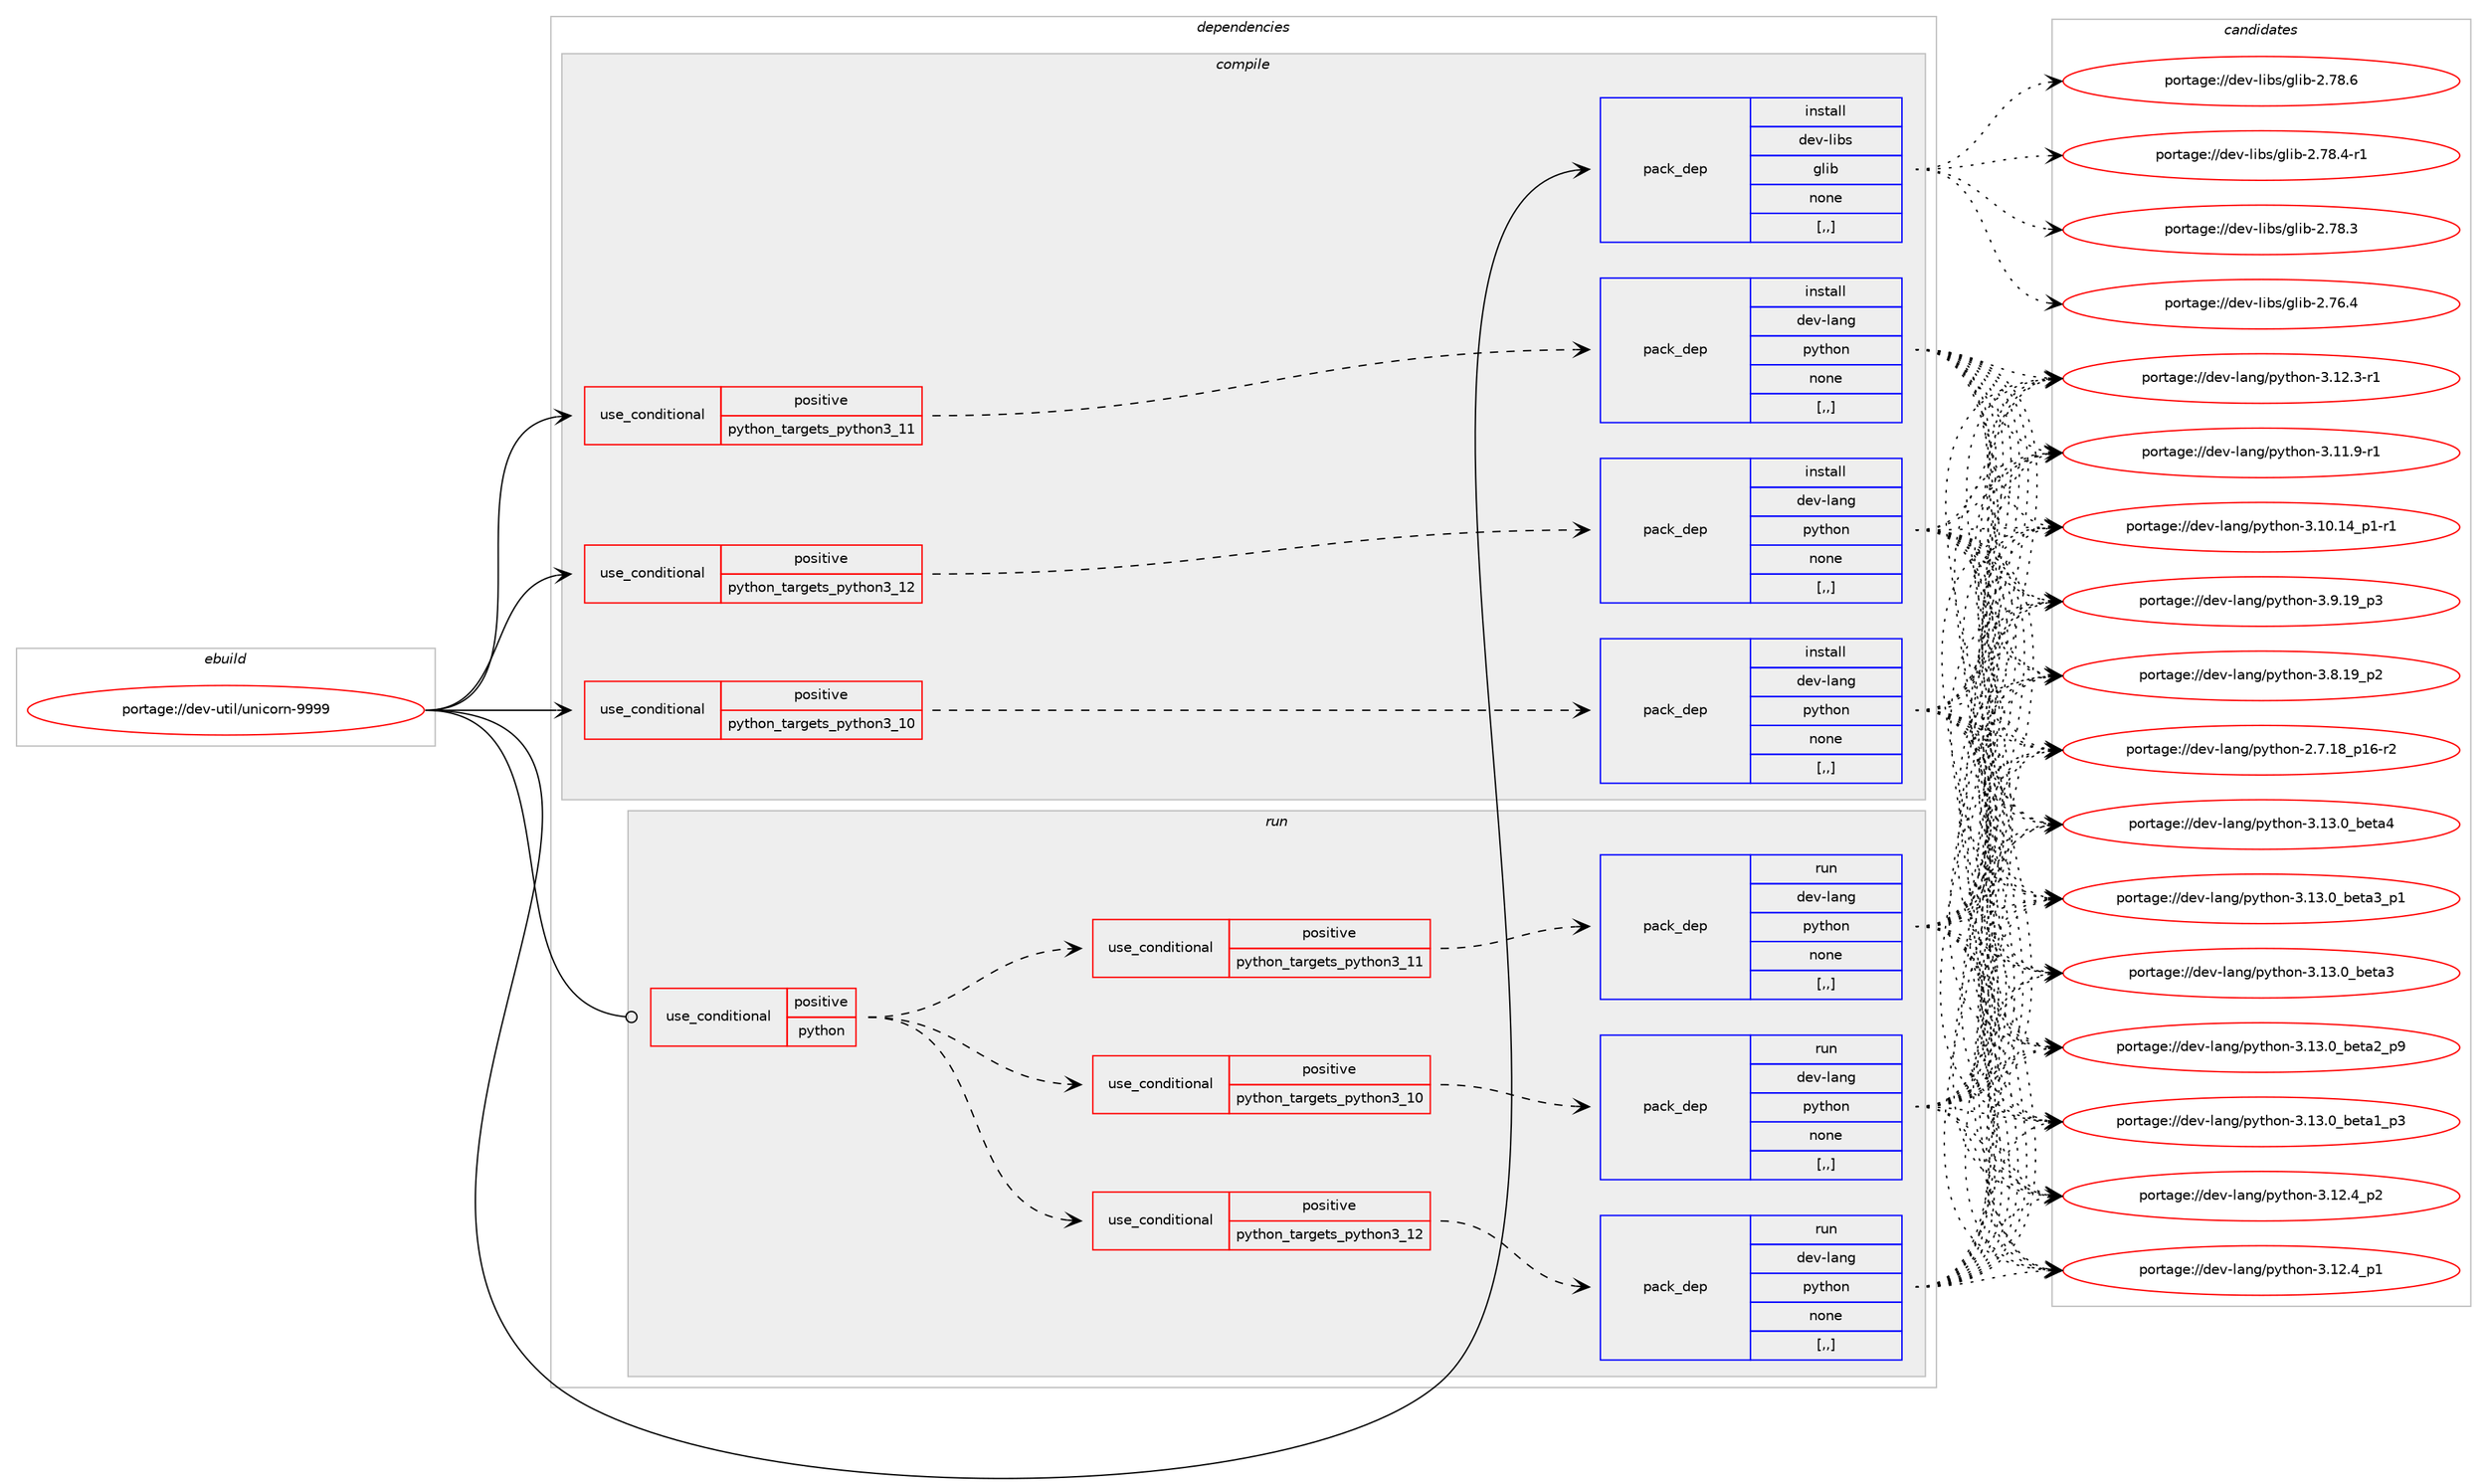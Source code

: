 digraph prolog {

# *************
# Graph options
# *************

newrank=true;
concentrate=true;
compound=true;
graph [rankdir=LR,fontname=Helvetica,fontsize=10,ranksep=1.5];#, ranksep=2.5, nodesep=0.2];
edge  [arrowhead=vee];
node  [fontname=Helvetica,fontsize=10];

# **********
# The ebuild
# **********

subgraph cluster_leftcol {
color=gray;
label=<<i>ebuild</i>>;
id [label="portage://dev-util/unicorn-9999", color=red, width=4, href="../dev-util/unicorn-9999.svg"];
}

# ****************
# The dependencies
# ****************

subgraph cluster_midcol {
color=gray;
label=<<i>dependencies</i>>;
subgraph cluster_compile {
fillcolor="#eeeeee";
style=filled;
label=<<i>compile</i>>;
subgraph cond61847 {
dependency219908 [label=<<TABLE BORDER="0" CELLBORDER="1" CELLSPACING="0" CELLPADDING="4"><TR><TD ROWSPAN="3" CELLPADDING="10">use_conditional</TD></TR><TR><TD>positive</TD></TR><TR><TD>python_targets_python3_10</TD></TR></TABLE>>, shape=none, color=red];
subgraph pack156611 {
dependency219909 [label=<<TABLE BORDER="0" CELLBORDER="1" CELLSPACING="0" CELLPADDING="4" WIDTH="220"><TR><TD ROWSPAN="6" CELLPADDING="30">pack_dep</TD></TR><TR><TD WIDTH="110">install</TD></TR><TR><TD>dev-lang</TD></TR><TR><TD>python</TD></TR><TR><TD>none</TD></TR><TR><TD>[,,]</TD></TR></TABLE>>, shape=none, color=blue];
}
dependency219908:e -> dependency219909:w [weight=20,style="dashed",arrowhead="vee"];
}
id:e -> dependency219908:w [weight=20,style="solid",arrowhead="vee"];
subgraph cond61848 {
dependency219910 [label=<<TABLE BORDER="0" CELLBORDER="1" CELLSPACING="0" CELLPADDING="4"><TR><TD ROWSPAN="3" CELLPADDING="10">use_conditional</TD></TR><TR><TD>positive</TD></TR><TR><TD>python_targets_python3_11</TD></TR></TABLE>>, shape=none, color=red];
subgraph pack156612 {
dependency219911 [label=<<TABLE BORDER="0" CELLBORDER="1" CELLSPACING="0" CELLPADDING="4" WIDTH="220"><TR><TD ROWSPAN="6" CELLPADDING="30">pack_dep</TD></TR><TR><TD WIDTH="110">install</TD></TR><TR><TD>dev-lang</TD></TR><TR><TD>python</TD></TR><TR><TD>none</TD></TR><TR><TD>[,,]</TD></TR></TABLE>>, shape=none, color=blue];
}
dependency219910:e -> dependency219911:w [weight=20,style="dashed",arrowhead="vee"];
}
id:e -> dependency219910:w [weight=20,style="solid",arrowhead="vee"];
subgraph cond61849 {
dependency219912 [label=<<TABLE BORDER="0" CELLBORDER="1" CELLSPACING="0" CELLPADDING="4"><TR><TD ROWSPAN="3" CELLPADDING="10">use_conditional</TD></TR><TR><TD>positive</TD></TR><TR><TD>python_targets_python3_12</TD></TR></TABLE>>, shape=none, color=red];
subgraph pack156613 {
dependency219913 [label=<<TABLE BORDER="0" CELLBORDER="1" CELLSPACING="0" CELLPADDING="4" WIDTH="220"><TR><TD ROWSPAN="6" CELLPADDING="30">pack_dep</TD></TR><TR><TD WIDTH="110">install</TD></TR><TR><TD>dev-lang</TD></TR><TR><TD>python</TD></TR><TR><TD>none</TD></TR><TR><TD>[,,]</TD></TR></TABLE>>, shape=none, color=blue];
}
dependency219912:e -> dependency219913:w [weight=20,style="dashed",arrowhead="vee"];
}
id:e -> dependency219912:w [weight=20,style="solid",arrowhead="vee"];
subgraph pack156614 {
dependency219914 [label=<<TABLE BORDER="0" CELLBORDER="1" CELLSPACING="0" CELLPADDING="4" WIDTH="220"><TR><TD ROWSPAN="6" CELLPADDING="30">pack_dep</TD></TR><TR><TD WIDTH="110">install</TD></TR><TR><TD>dev-libs</TD></TR><TR><TD>glib</TD></TR><TR><TD>none</TD></TR><TR><TD>[,,]</TD></TR></TABLE>>, shape=none, color=blue];
}
id:e -> dependency219914:w [weight=20,style="solid",arrowhead="vee"];
}
subgraph cluster_compileandrun {
fillcolor="#eeeeee";
style=filled;
label=<<i>compile and run</i>>;
}
subgraph cluster_run {
fillcolor="#eeeeee";
style=filled;
label=<<i>run</i>>;
subgraph cond61850 {
dependency219915 [label=<<TABLE BORDER="0" CELLBORDER="1" CELLSPACING="0" CELLPADDING="4"><TR><TD ROWSPAN="3" CELLPADDING="10">use_conditional</TD></TR><TR><TD>positive</TD></TR><TR><TD>python</TD></TR></TABLE>>, shape=none, color=red];
subgraph cond61851 {
dependency219916 [label=<<TABLE BORDER="0" CELLBORDER="1" CELLSPACING="0" CELLPADDING="4"><TR><TD ROWSPAN="3" CELLPADDING="10">use_conditional</TD></TR><TR><TD>positive</TD></TR><TR><TD>python_targets_python3_10</TD></TR></TABLE>>, shape=none, color=red];
subgraph pack156615 {
dependency219917 [label=<<TABLE BORDER="0" CELLBORDER="1" CELLSPACING="0" CELLPADDING="4" WIDTH="220"><TR><TD ROWSPAN="6" CELLPADDING="30">pack_dep</TD></TR><TR><TD WIDTH="110">run</TD></TR><TR><TD>dev-lang</TD></TR><TR><TD>python</TD></TR><TR><TD>none</TD></TR><TR><TD>[,,]</TD></TR></TABLE>>, shape=none, color=blue];
}
dependency219916:e -> dependency219917:w [weight=20,style="dashed",arrowhead="vee"];
}
dependency219915:e -> dependency219916:w [weight=20,style="dashed",arrowhead="vee"];
subgraph cond61852 {
dependency219918 [label=<<TABLE BORDER="0" CELLBORDER="1" CELLSPACING="0" CELLPADDING="4"><TR><TD ROWSPAN="3" CELLPADDING="10">use_conditional</TD></TR><TR><TD>positive</TD></TR><TR><TD>python_targets_python3_11</TD></TR></TABLE>>, shape=none, color=red];
subgraph pack156616 {
dependency219919 [label=<<TABLE BORDER="0" CELLBORDER="1" CELLSPACING="0" CELLPADDING="4" WIDTH="220"><TR><TD ROWSPAN="6" CELLPADDING="30">pack_dep</TD></TR><TR><TD WIDTH="110">run</TD></TR><TR><TD>dev-lang</TD></TR><TR><TD>python</TD></TR><TR><TD>none</TD></TR><TR><TD>[,,]</TD></TR></TABLE>>, shape=none, color=blue];
}
dependency219918:e -> dependency219919:w [weight=20,style="dashed",arrowhead="vee"];
}
dependency219915:e -> dependency219918:w [weight=20,style="dashed",arrowhead="vee"];
subgraph cond61853 {
dependency219920 [label=<<TABLE BORDER="0" CELLBORDER="1" CELLSPACING="0" CELLPADDING="4"><TR><TD ROWSPAN="3" CELLPADDING="10">use_conditional</TD></TR><TR><TD>positive</TD></TR><TR><TD>python_targets_python3_12</TD></TR></TABLE>>, shape=none, color=red];
subgraph pack156617 {
dependency219921 [label=<<TABLE BORDER="0" CELLBORDER="1" CELLSPACING="0" CELLPADDING="4" WIDTH="220"><TR><TD ROWSPAN="6" CELLPADDING="30">pack_dep</TD></TR><TR><TD WIDTH="110">run</TD></TR><TR><TD>dev-lang</TD></TR><TR><TD>python</TD></TR><TR><TD>none</TD></TR><TR><TD>[,,]</TD></TR></TABLE>>, shape=none, color=blue];
}
dependency219920:e -> dependency219921:w [weight=20,style="dashed",arrowhead="vee"];
}
dependency219915:e -> dependency219920:w [weight=20,style="dashed",arrowhead="vee"];
}
id:e -> dependency219915:w [weight=20,style="solid",arrowhead="odot"];
}
}

# **************
# The candidates
# **************

subgraph cluster_choices {
rank=same;
color=gray;
label=<<i>candidates</i>>;

subgraph choice156611 {
color=black;
nodesep=1;
choice1001011184510897110103471121211161041111104551464951464895981011169752 [label="portage://dev-lang/python-3.13.0_beta4", color=red, width=4,href="../dev-lang/python-3.13.0_beta4.svg"];
choice10010111845108971101034711212111610411111045514649514648959810111697519511249 [label="portage://dev-lang/python-3.13.0_beta3_p1", color=red, width=4,href="../dev-lang/python-3.13.0_beta3_p1.svg"];
choice1001011184510897110103471121211161041111104551464951464895981011169751 [label="portage://dev-lang/python-3.13.0_beta3", color=red, width=4,href="../dev-lang/python-3.13.0_beta3.svg"];
choice10010111845108971101034711212111610411111045514649514648959810111697509511257 [label="portage://dev-lang/python-3.13.0_beta2_p9", color=red, width=4,href="../dev-lang/python-3.13.0_beta2_p9.svg"];
choice10010111845108971101034711212111610411111045514649514648959810111697499511251 [label="portage://dev-lang/python-3.13.0_beta1_p3", color=red, width=4,href="../dev-lang/python-3.13.0_beta1_p3.svg"];
choice100101118451089711010347112121116104111110455146495046529511250 [label="portage://dev-lang/python-3.12.4_p2", color=red, width=4,href="../dev-lang/python-3.12.4_p2.svg"];
choice100101118451089711010347112121116104111110455146495046529511249 [label="portage://dev-lang/python-3.12.4_p1", color=red, width=4,href="../dev-lang/python-3.12.4_p1.svg"];
choice100101118451089711010347112121116104111110455146495046514511449 [label="portage://dev-lang/python-3.12.3-r1", color=red, width=4,href="../dev-lang/python-3.12.3-r1.svg"];
choice100101118451089711010347112121116104111110455146494946574511449 [label="portage://dev-lang/python-3.11.9-r1", color=red, width=4,href="../dev-lang/python-3.11.9-r1.svg"];
choice100101118451089711010347112121116104111110455146494846495295112494511449 [label="portage://dev-lang/python-3.10.14_p1-r1", color=red, width=4,href="../dev-lang/python-3.10.14_p1-r1.svg"];
choice100101118451089711010347112121116104111110455146574649579511251 [label="portage://dev-lang/python-3.9.19_p3", color=red, width=4,href="../dev-lang/python-3.9.19_p3.svg"];
choice100101118451089711010347112121116104111110455146564649579511250 [label="portage://dev-lang/python-3.8.19_p2", color=red, width=4,href="../dev-lang/python-3.8.19_p2.svg"];
choice100101118451089711010347112121116104111110455046554649569511249544511450 [label="portage://dev-lang/python-2.7.18_p16-r2", color=red, width=4,href="../dev-lang/python-2.7.18_p16-r2.svg"];
dependency219909:e -> choice1001011184510897110103471121211161041111104551464951464895981011169752:w [style=dotted,weight="100"];
dependency219909:e -> choice10010111845108971101034711212111610411111045514649514648959810111697519511249:w [style=dotted,weight="100"];
dependency219909:e -> choice1001011184510897110103471121211161041111104551464951464895981011169751:w [style=dotted,weight="100"];
dependency219909:e -> choice10010111845108971101034711212111610411111045514649514648959810111697509511257:w [style=dotted,weight="100"];
dependency219909:e -> choice10010111845108971101034711212111610411111045514649514648959810111697499511251:w [style=dotted,weight="100"];
dependency219909:e -> choice100101118451089711010347112121116104111110455146495046529511250:w [style=dotted,weight="100"];
dependency219909:e -> choice100101118451089711010347112121116104111110455146495046529511249:w [style=dotted,weight="100"];
dependency219909:e -> choice100101118451089711010347112121116104111110455146495046514511449:w [style=dotted,weight="100"];
dependency219909:e -> choice100101118451089711010347112121116104111110455146494946574511449:w [style=dotted,weight="100"];
dependency219909:e -> choice100101118451089711010347112121116104111110455146494846495295112494511449:w [style=dotted,weight="100"];
dependency219909:e -> choice100101118451089711010347112121116104111110455146574649579511251:w [style=dotted,weight="100"];
dependency219909:e -> choice100101118451089711010347112121116104111110455146564649579511250:w [style=dotted,weight="100"];
dependency219909:e -> choice100101118451089711010347112121116104111110455046554649569511249544511450:w [style=dotted,weight="100"];
}
subgraph choice156612 {
color=black;
nodesep=1;
choice1001011184510897110103471121211161041111104551464951464895981011169752 [label="portage://dev-lang/python-3.13.0_beta4", color=red, width=4,href="../dev-lang/python-3.13.0_beta4.svg"];
choice10010111845108971101034711212111610411111045514649514648959810111697519511249 [label="portage://dev-lang/python-3.13.0_beta3_p1", color=red, width=4,href="../dev-lang/python-3.13.0_beta3_p1.svg"];
choice1001011184510897110103471121211161041111104551464951464895981011169751 [label="portage://dev-lang/python-3.13.0_beta3", color=red, width=4,href="../dev-lang/python-3.13.0_beta3.svg"];
choice10010111845108971101034711212111610411111045514649514648959810111697509511257 [label="portage://dev-lang/python-3.13.0_beta2_p9", color=red, width=4,href="../dev-lang/python-3.13.0_beta2_p9.svg"];
choice10010111845108971101034711212111610411111045514649514648959810111697499511251 [label="portage://dev-lang/python-3.13.0_beta1_p3", color=red, width=4,href="../dev-lang/python-3.13.0_beta1_p3.svg"];
choice100101118451089711010347112121116104111110455146495046529511250 [label="portage://dev-lang/python-3.12.4_p2", color=red, width=4,href="../dev-lang/python-3.12.4_p2.svg"];
choice100101118451089711010347112121116104111110455146495046529511249 [label="portage://dev-lang/python-3.12.4_p1", color=red, width=4,href="../dev-lang/python-3.12.4_p1.svg"];
choice100101118451089711010347112121116104111110455146495046514511449 [label="portage://dev-lang/python-3.12.3-r1", color=red, width=4,href="../dev-lang/python-3.12.3-r1.svg"];
choice100101118451089711010347112121116104111110455146494946574511449 [label="portage://dev-lang/python-3.11.9-r1", color=red, width=4,href="../dev-lang/python-3.11.9-r1.svg"];
choice100101118451089711010347112121116104111110455146494846495295112494511449 [label="portage://dev-lang/python-3.10.14_p1-r1", color=red, width=4,href="../dev-lang/python-3.10.14_p1-r1.svg"];
choice100101118451089711010347112121116104111110455146574649579511251 [label="portage://dev-lang/python-3.9.19_p3", color=red, width=4,href="../dev-lang/python-3.9.19_p3.svg"];
choice100101118451089711010347112121116104111110455146564649579511250 [label="portage://dev-lang/python-3.8.19_p2", color=red, width=4,href="../dev-lang/python-3.8.19_p2.svg"];
choice100101118451089711010347112121116104111110455046554649569511249544511450 [label="portage://dev-lang/python-2.7.18_p16-r2", color=red, width=4,href="../dev-lang/python-2.7.18_p16-r2.svg"];
dependency219911:e -> choice1001011184510897110103471121211161041111104551464951464895981011169752:w [style=dotted,weight="100"];
dependency219911:e -> choice10010111845108971101034711212111610411111045514649514648959810111697519511249:w [style=dotted,weight="100"];
dependency219911:e -> choice1001011184510897110103471121211161041111104551464951464895981011169751:w [style=dotted,weight="100"];
dependency219911:e -> choice10010111845108971101034711212111610411111045514649514648959810111697509511257:w [style=dotted,weight="100"];
dependency219911:e -> choice10010111845108971101034711212111610411111045514649514648959810111697499511251:w [style=dotted,weight="100"];
dependency219911:e -> choice100101118451089711010347112121116104111110455146495046529511250:w [style=dotted,weight="100"];
dependency219911:e -> choice100101118451089711010347112121116104111110455146495046529511249:w [style=dotted,weight="100"];
dependency219911:e -> choice100101118451089711010347112121116104111110455146495046514511449:w [style=dotted,weight="100"];
dependency219911:e -> choice100101118451089711010347112121116104111110455146494946574511449:w [style=dotted,weight="100"];
dependency219911:e -> choice100101118451089711010347112121116104111110455146494846495295112494511449:w [style=dotted,weight="100"];
dependency219911:e -> choice100101118451089711010347112121116104111110455146574649579511251:w [style=dotted,weight="100"];
dependency219911:e -> choice100101118451089711010347112121116104111110455146564649579511250:w [style=dotted,weight="100"];
dependency219911:e -> choice100101118451089711010347112121116104111110455046554649569511249544511450:w [style=dotted,weight="100"];
}
subgraph choice156613 {
color=black;
nodesep=1;
choice1001011184510897110103471121211161041111104551464951464895981011169752 [label="portage://dev-lang/python-3.13.0_beta4", color=red, width=4,href="../dev-lang/python-3.13.0_beta4.svg"];
choice10010111845108971101034711212111610411111045514649514648959810111697519511249 [label="portage://dev-lang/python-3.13.0_beta3_p1", color=red, width=4,href="../dev-lang/python-3.13.0_beta3_p1.svg"];
choice1001011184510897110103471121211161041111104551464951464895981011169751 [label="portage://dev-lang/python-3.13.0_beta3", color=red, width=4,href="../dev-lang/python-3.13.0_beta3.svg"];
choice10010111845108971101034711212111610411111045514649514648959810111697509511257 [label="portage://dev-lang/python-3.13.0_beta2_p9", color=red, width=4,href="../dev-lang/python-3.13.0_beta2_p9.svg"];
choice10010111845108971101034711212111610411111045514649514648959810111697499511251 [label="portage://dev-lang/python-3.13.0_beta1_p3", color=red, width=4,href="../dev-lang/python-3.13.0_beta1_p3.svg"];
choice100101118451089711010347112121116104111110455146495046529511250 [label="portage://dev-lang/python-3.12.4_p2", color=red, width=4,href="../dev-lang/python-3.12.4_p2.svg"];
choice100101118451089711010347112121116104111110455146495046529511249 [label="portage://dev-lang/python-3.12.4_p1", color=red, width=4,href="../dev-lang/python-3.12.4_p1.svg"];
choice100101118451089711010347112121116104111110455146495046514511449 [label="portage://dev-lang/python-3.12.3-r1", color=red, width=4,href="../dev-lang/python-3.12.3-r1.svg"];
choice100101118451089711010347112121116104111110455146494946574511449 [label="portage://dev-lang/python-3.11.9-r1", color=red, width=4,href="../dev-lang/python-3.11.9-r1.svg"];
choice100101118451089711010347112121116104111110455146494846495295112494511449 [label="portage://dev-lang/python-3.10.14_p1-r1", color=red, width=4,href="../dev-lang/python-3.10.14_p1-r1.svg"];
choice100101118451089711010347112121116104111110455146574649579511251 [label="portage://dev-lang/python-3.9.19_p3", color=red, width=4,href="../dev-lang/python-3.9.19_p3.svg"];
choice100101118451089711010347112121116104111110455146564649579511250 [label="portage://dev-lang/python-3.8.19_p2", color=red, width=4,href="../dev-lang/python-3.8.19_p2.svg"];
choice100101118451089711010347112121116104111110455046554649569511249544511450 [label="portage://dev-lang/python-2.7.18_p16-r2", color=red, width=4,href="../dev-lang/python-2.7.18_p16-r2.svg"];
dependency219913:e -> choice1001011184510897110103471121211161041111104551464951464895981011169752:w [style=dotted,weight="100"];
dependency219913:e -> choice10010111845108971101034711212111610411111045514649514648959810111697519511249:w [style=dotted,weight="100"];
dependency219913:e -> choice1001011184510897110103471121211161041111104551464951464895981011169751:w [style=dotted,weight="100"];
dependency219913:e -> choice10010111845108971101034711212111610411111045514649514648959810111697509511257:w [style=dotted,weight="100"];
dependency219913:e -> choice10010111845108971101034711212111610411111045514649514648959810111697499511251:w [style=dotted,weight="100"];
dependency219913:e -> choice100101118451089711010347112121116104111110455146495046529511250:w [style=dotted,weight="100"];
dependency219913:e -> choice100101118451089711010347112121116104111110455146495046529511249:w [style=dotted,weight="100"];
dependency219913:e -> choice100101118451089711010347112121116104111110455146495046514511449:w [style=dotted,weight="100"];
dependency219913:e -> choice100101118451089711010347112121116104111110455146494946574511449:w [style=dotted,weight="100"];
dependency219913:e -> choice100101118451089711010347112121116104111110455146494846495295112494511449:w [style=dotted,weight="100"];
dependency219913:e -> choice100101118451089711010347112121116104111110455146574649579511251:w [style=dotted,weight="100"];
dependency219913:e -> choice100101118451089711010347112121116104111110455146564649579511250:w [style=dotted,weight="100"];
dependency219913:e -> choice100101118451089711010347112121116104111110455046554649569511249544511450:w [style=dotted,weight="100"];
}
subgraph choice156614 {
color=black;
nodesep=1;
choice1001011184510810598115471031081059845504655564654 [label="portage://dev-libs/glib-2.78.6", color=red, width=4,href="../dev-libs/glib-2.78.6.svg"];
choice10010111845108105981154710310810598455046555646524511449 [label="portage://dev-libs/glib-2.78.4-r1", color=red, width=4,href="../dev-libs/glib-2.78.4-r1.svg"];
choice1001011184510810598115471031081059845504655564651 [label="portage://dev-libs/glib-2.78.3", color=red, width=4,href="../dev-libs/glib-2.78.3.svg"];
choice1001011184510810598115471031081059845504655544652 [label="portage://dev-libs/glib-2.76.4", color=red, width=4,href="../dev-libs/glib-2.76.4.svg"];
dependency219914:e -> choice1001011184510810598115471031081059845504655564654:w [style=dotted,weight="100"];
dependency219914:e -> choice10010111845108105981154710310810598455046555646524511449:w [style=dotted,weight="100"];
dependency219914:e -> choice1001011184510810598115471031081059845504655564651:w [style=dotted,weight="100"];
dependency219914:e -> choice1001011184510810598115471031081059845504655544652:w [style=dotted,weight="100"];
}
subgraph choice156615 {
color=black;
nodesep=1;
choice1001011184510897110103471121211161041111104551464951464895981011169752 [label="portage://dev-lang/python-3.13.0_beta4", color=red, width=4,href="../dev-lang/python-3.13.0_beta4.svg"];
choice10010111845108971101034711212111610411111045514649514648959810111697519511249 [label="portage://dev-lang/python-3.13.0_beta3_p1", color=red, width=4,href="../dev-lang/python-3.13.0_beta3_p1.svg"];
choice1001011184510897110103471121211161041111104551464951464895981011169751 [label="portage://dev-lang/python-3.13.0_beta3", color=red, width=4,href="../dev-lang/python-3.13.0_beta3.svg"];
choice10010111845108971101034711212111610411111045514649514648959810111697509511257 [label="portage://dev-lang/python-3.13.0_beta2_p9", color=red, width=4,href="../dev-lang/python-3.13.0_beta2_p9.svg"];
choice10010111845108971101034711212111610411111045514649514648959810111697499511251 [label="portage://dev-lang/python-3.13.0_beta1_p3", color=red, width=4,href="../dev-lang/python-3.13.0_beta1_p3.svg"];
choice100101118451089711010347112121116104111110455146495046529511250 [label="portage://dev-lang/python-3.12.4_p2", color=red, width=4,href="../dev-lang/python-3.12.4_p2.svg"];
choice100101118451089711010347112121116104111110455146495046529511249 [label="portage://dev-lang/python-3.12.4_p1", color=red, width=4,href="../dev-lang/python-3.12.4_p1.svg"];
choice100101118451089711010347112121116104111110455146495046514511449 [label="portage://dev-lang/python-3.12.3-r1", color=red, width=4,href="../dev-lang/python-3.12.3-r1.svg"];
choice100101118451089711010347112121116104111110455146494946574511449 [label="portage://dev-lang/python-3.11.9-r1", color=red, width=4,href="../dev-lang/python-3.11.9-r1.svg"];
choice100101118451089711010347112121116104111110455146494846495295112494511449 [label="portage://dev-lang/python-3.10.14_p1-r1", color=red, width=4,href="../dev-lang/python-3.10.14_p1-r1.svg"];
choice100101118451089711010347112121116104111110455146574649579511251 [label="portage://dev-lang/python-3.9.19_p3", color=red, width=4,href="../dev-lang/python-3.9.19_p3.svg"];
choice100101118451089711010347112121116104111110455146564649579511250 [label="portage://dev-lang/python-3.8.19_p2", color=red, width=4,href="../dev-lang/python-3.8.19_p2.svg"];
choice100101118451089711010347112121116104111110455046554649569511249544511450 [label="portage://dev-lang/python-2.7.18_p16-r2", color=red, width=4,href="../dev-lang/python-2.7.18_p16-r2.svg"];
dependency219917:e -> choice1001011184510897110103471121211161041111104551464951464895981011169752:w [style=dotted,weight="100"];
dependency219917:e -> choice10010111845108971101034711212111610411111045514649514648959810111697519511249:w [style=dotted,weight="100"];
dependency219917:e -> choice1001011184510897110103471121211161041111104551464951464895981011169751:w [style=dotted,weight="100"];
dependency219917:e -> choice10010111845108971101034711212111610411111045514649514648959810111697509511257:w [style=dotted,weight="100"];
dependency219917:e -> choice10010111845108971101034711212111610411111045514649514648959810111697499511251:w [style=dotted,weight="100"];
dependency219917:e -> choice100101118451089711010347112121116104111110455146495046529511250:w [style=dotted,weight="100"];
dependency219917:e -> choice100101118451089711010347112121116104111110455146495046529511249:w [style=dotted,weight="100"];
dependency219917:e -> choice100101118451089711010347112121116104111110455146495046514511449:w [style=dotted,weight="100"];
dependency219917:e -> choice100101118451089711010347112121116104111110455146494946574511449:w [style=dotted,weight="100"];
dependency219917:e -> choice100101118451089711010347112121116104111110455146494846495295112494511449:w [style=dotted,weight="100"];
dependency219917:e -> choice100101118451089711010347112121116104111110455146574649579511251:w [style=dotted,weight="100"];
dependency219917:e -> choice100101118451089711010347112121116104111110455146564649579511250:w [style=dotted,weight="100"];
dependency219917:e -> choice100101118451089711010347112121116104111110455046554649569511249544511450:w [style=dotted,weight="100"];
}
subgraph choice156616 {
color=black;
nodesep=1;
choice1001011184510897110103471121211161041111104551464951464895981011169752 [label="portage://dev-lang/python-3.13.0_beta4", color=red, width=4,href="../dev-lang/python-3.13.0_beta4.svg"];
choice10010111845108971101034711212111610411111045514649514648959810111697519511249 [label="portage://dev-lang/python-3.13.0_beta3_p1", color=red, width=4,href="../dev-lang/python-3.13.0_beta3_p1.svg"];
choice1001011184510897110103471121211161041111104551464951464895981011169751 [label="portage://dev-lang/python-3.13.0_beta3", color=red, width=4,href="../dev-lang/python-3.13.0_beta3.svg"];
choice10010111845108971101034711212111610411111045514649514648959810111697509511257 [label="portage://dev-lang/python-3.13.0_beta2_p9", color=red, width=4,href="../dev-lang/python-3.13.0_beta2_p9.svg"];
choice10010111845108971101034711212111610411111045514649514648959810111697499511251 [label="portage://dev-lang/python-3.13.0_beta1_p3", color=red, width=4,href="../dev-lang/python-3.13.0_beta1_p3.svg"];
choice100101118451089711010347112121116104111110455146495046529511250 [label="portage://dev-lang/python-3.12.4_p2", color=red, width=4,href="../dev-lang/python-3.12.4_p2.svg"];
choice100101118451089711010347112121116104111110455146495046529511249 [label="portage://dev-lang/python-3.12.4_p1", color=red, width=4,href="../dev-lang/python-3.12.4_p1.svg"];
choice100101118451089711010347112121116104111110455146495046514511449 [label="portage://dev-lang/python-3.12.3-r1", color=red, width=4,href="../dev-lang/python-3.12.3-r1.svg"];
choice100101118451089711010347112121116104111110455146494946574511449 [label="portage://dev-lang/python-3.11.9-r1", color=red, width=4,href="../dev-lang/python-3.11.9-r1.svg"];
choice100101118451089711010347112121116104111110455146494846495295112494511449 [label="portage://dev-lang/python-3.10.14_p1-r1", color=red, width=4,href="../dev-lang/python-3.10.14_p1-r1.svg"];
choice100101118451089711010347112121116104111110455146574649579511251 [label="portage://dev-lang/python-3.9.19_p3", color=red, width=4,href="../dev-lang/python-3.9.19_p3.svg"];
choice100101118451089711010347112121116104111110455146564649579511250 [label="portage://dev-lang/python-3.8.19_p2", color=red, width=4,href="../dev-lang/python-3.8.19_p2.svg"];
choice100101118451089711010347112121116104111110455046554649569511249544511450 [label="portage://dev-lang/python-2.7.18_p16-r2", color=red, width=4,href="../dev-lang/python-2.7.18_p16-r2.svg"];
dependency219919:e -> choice1001011184510897110103471121211161041111104551464951464895981011169752:w [style=dotted,weight="100"];
dependency219919:e -> choice10010111845108971101034711212111610411111045514649514648959810111697519511249:w [style=dotted,weight="100"];
dependency219919:e -> choice1001011184510897110103471121211161041111104551464951464895981011169751:w [style=dotted,weight="100"];
dependency219919:e -> choice10010111845108971101034711212111610411111045514649514648959810111697509511257:w [style=dotted,weight="100"];
dependency219919:e -> choice10010111845108971101034711212111610411111045514649514648959810111697499511251:w [style=dotted,weight="100"];
dependency219919:e -> choice100101118451089711010347112121116104111110455146495046529511250:w [style=dotted,weight="100"];
dependency219919:e -> choice100101118451089711010347112121116104111110455146495046529511249:w [style=dotted,weight="100"];
dependency219919:e -> choice100101118451089711010347112121116104111110455146495046514511449:w [style=dotted,weight="100"];
dependency219919:e -> choice100101118451089711010347112121116104111110455146494946574511449:w [style=dotted,weight="100"];
dependency219919:e -> choice100101118451089711010347112121116104111110455146494846495295112494511449:w [style=dotted,weight="100"];
dependency219919:e -> choice100101118451089711010347112121116104111110455146574649579511251:w [style=dotted,weight="100"];
dependency219919:e -> choice100101118451089711010347112121116104111110455146564649579511250:w [style=dotted,weight="100"];
dependency219919:e -> choice100101118451089711010347112121116104111110455046554649569511249544511450:w [style=dotted,weight="100"];
}
subgraph choice156617 {
color=black;
nodesep=1;
choice1001011184510897110103471121211161041111104551464951464895981011169752 [label="portage://dev-lang/python-3.13.0_beta4", color=red, width=4,href="../dev-lang/python-3.13.0_beta4.svg"];
choice10010111845108971101034711212111610411111045514649514648959810111697519511249 [label="portage://dev-lang/python-3.13.0_beta3_p1", color=red, width=4,href="../dev-lang/python-3.13.0_beta3_p1.svg"];
choice1001011184510897110103471121211161041111104551464951464895981011169751 [label="portage://dev-lang/python-3.13.0_beta3", color=red, width=4,href="../dev-lang/python-3.13.0_beta3.svg"];
choice10010111845108971101034711212111610411111045514649514648959810111697509511257 [label="portage://dev-lang/python-3.13.0_beta2_p9", color=red, width=4,href="../dev-lang/python-3.13.0_beta2_p9.svg"];
choice10010111845108971101034711212111610411111045514649514648959810111697499511251 [label="portage://dev-lang/python-3.13.0_beta1_p3", color=red, width=4,href="../dev-lang/python-3.13.0_beta1_p3.svg"];
choice100101118451089711010347112121116104111110455146495046529511250 [label="portage://dev-lang/python-3.12.4_p2", color=red, width=4,href="../dev-lang/python-3.12.4_p2.svg"];
choice100101118451089711010347112121116104111110455146495046529511249 [label="portage://dev-lang/python-3.12.4_p1", color=red, width=4,href="../dev-lang/python-3.12.4_p1.svg"];
choice100101118451089711010347112121116104111110455146495046514511449 [label="portage://dev-lang/python-3.12.3-r1", color=red, width=4,href="../dev-lang/python-3.12.3-r1.svg"];
choice100101118451089711010347112121116104111110455146494946574511449 [label="portage://dev-lang/python-3.11.9-r1", color=red, width=4,href="../dev-lang/python-3.11.9-r1.svg"];
choice100101118451089711010347112121116104111110455146494846495295112494511449 [label="portage://dev-lang/python-3.10.14_p1-r1", color=red, width=4,href="../dev-lang/python-3.10.14_p1-r1.svg"];
choice100101118451089711010347112121116104111110455146574649579511251 [label="portage://dev-lang/python-3.9.19_p3", color=red, width=4,href="../dev-lang/python-3.9.19_p3.svg"];
choice100101118451089711010347112121116104111110455146564649579511250 [label="portage://dev-lang/python-3.8.19_p2", color=red, width=4,href="../dev-lang/python-3.8.19_p2.svg"];
choice100101118451089711010347112121116104111110455046554649569511249544511450 [label="portage://dev-lang/python-2.7.18_p16-r2", color=red, width=4,href="../dev-lang/python-2.7.18_p16-r2.svg"];
dependency219921:e -> choice1001011184510897110103471121211161041111104551464951464895981011169752:w [style=dotted,weight="100"];
dependency219921:e -> choice10010111845108971101034711212111610411111045514649514648959810111697519511249:w [style=dotted,weight="100"];
dependency219921:e -> choice1001011184510897110103471121211161041111104551464951464895981011169751:w [style=dotted,weight="100"];
dependency219921:e -> choice10010111845108971101034711212111610411111045514649514648959810111697509511257:w [style=dotted,weight="100"];
dependency219921:e -> choice10010111845108971101034711212111610411111045514649514648959810111697499511251:w [style=dotted,weight="100"];
dependency219921:e -> choice100101118451089711010347112121116104111110455146495046529511250:w [style=dotted,weight="100"];
dependency219921:e -> choice100101118451089711010347112121116104111110455146495046529511249:w [style=dotted,weight="100"];
dependency219921:e -> choice100101118451089711010347112121116104111110455146495046514511449:w [style=dotted,weight="100"];
dependency219921:e -> choice100101118451089711010347112121116104111110455146494946574511449:w [style=dotted,weight="100"];
dependency219921:e -> choice100101118451089711010347112121116104111110455146494846495295112494511449:w [style=dotted,weight="100"];
dependency219921:e -> choice100101118451089711010347112121116104111110455146574649579511251:w [style=dotted,weight="100"];
dependency219921:e -> choice100101118451089711010347112121116104111110455146564649579511250:w [style=dotted,weight="100"];
dependency219921:e -> choice100101118451089711010347112121116104111110455046554649569511249544511450:w [style=dotted,weight="100"];
}
}

}
